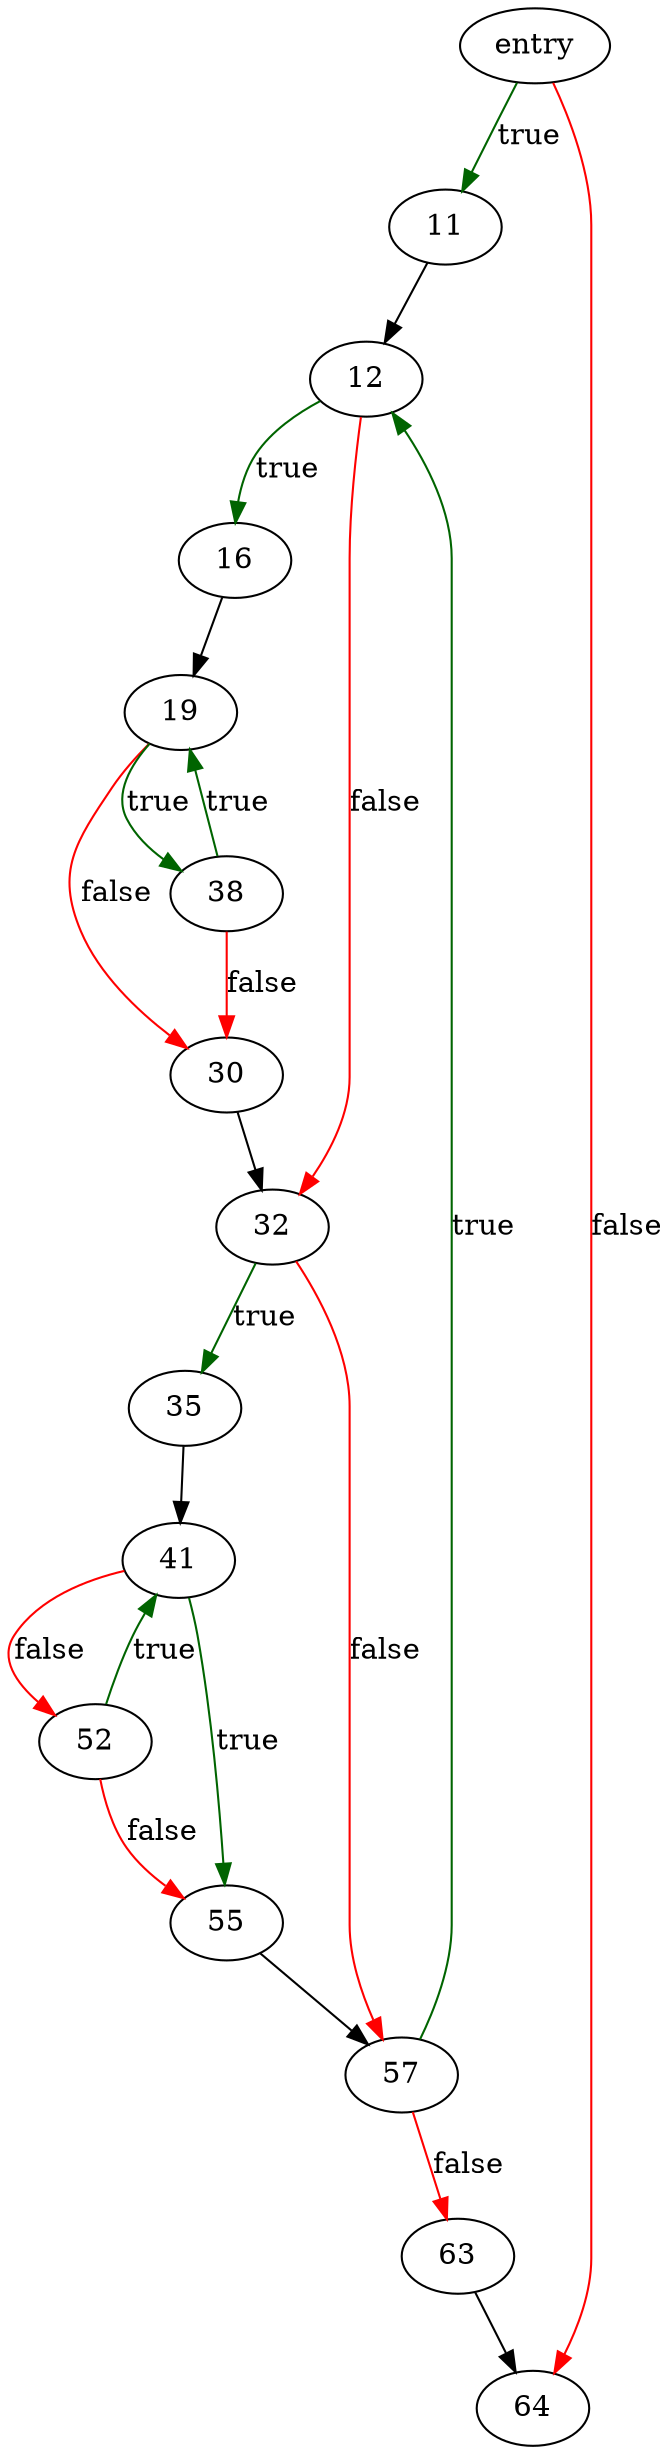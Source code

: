 digraph "find_field" {
	// Node definitions.
	1 [label=entry];
	11;
	12;
	16;
	19;
	30;
	32;
	35;
	38;
	41;
	52;
	55;
	57;
	63;
	64;

	// Edge definitions.
	1 -> 11 [
		color=darkgreen
		label=true
	];
	1 -> 64 [
		color=red
		label=false
	];
	11 -> 12;
	12 -> 16 [
		color=darkgreen
		label=true
	];
	12 -> 32 [
		color=red
		label=false
	];
	16 -> 19;
	19 -> 30 [
		color=red
		label=false
	];
	19 -> 38 [
		color=darkgreen
		label=true
	];
	30 -> 32;
	32 -> 35 [
		color=darkgreen
		label=true
	];
	32 -> 57 [
		color=red
		label=false
	];
	35 -> 41;
	38 -> 19 [
		color=darkgreen
		label=true
	];
	38 -> 30 [
		color=red
		label=false
	];
	41 -> 52 [
		color=red
		label=false
	];
	41 -> 55 [
		color=darkgreen
		label=true
	];
	52 -> 41 [
		color=darkgreen
		label=true
	];
	52 -> 55 [
		color=red
		label=false
	];
	55 -> 57;
	57 -> 12 [
		color=darkgreen
		label=true
	];
	57 -> 63 [
		color=red
		label=false
	];
	63 -> 64;
}
